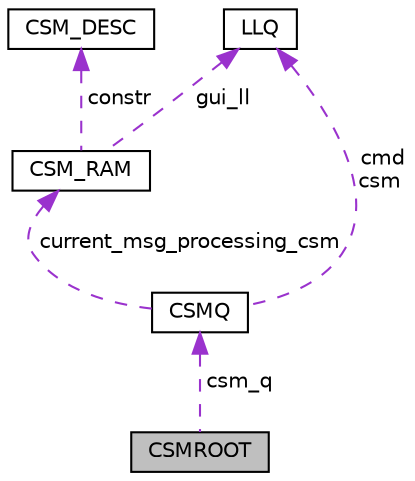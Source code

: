 digraph "CSMROOT"
{
 // LATEX_PDF_SIZE
  edge [fontname="Helvetica",fontsize="10",labelfontname="Helvetica",labelfontsize="10"];
  node [fontname="Helvetica",fontsize="10",shape=record];
  Node1 [label="CSMROOT",height=0.2,width=0.4,color="black", fillcolor="grey75", style="filled", fontcolor="black",tooltip="Root of the all CSM."];
  Node2 -> Node1 [dir="back",color="darkorchid3",fontsize="10",style="dashed",label=" csm_q" ,fontname="Helvetica"];
  Node2 [label="CSMQ",height=0.2,width=0.4,color="black", fillcolor="white", style="filled",URL="$group___c_s_m.html#struct_c_s_m_q",tooltip="Lists of the CSM."];
  Node3 -> Node2 [dir="back",color="darkorchid3",fontsize="10",style="dashed",label=" current_msg_processing_csm" ,fontname="Helvetica"];
  Node3 [label="CSM_RAM",height=0.2,width=0.4,color="black", fillcolor="white", style="filled",URL="$group___c_s_m.html#struct_c_s_m___r_a_m",tooltip="CSM object."];
  Node4 -> Node3 [dir="back",color="darkorchid3",fontsize="10",style="dashed",label=" constr" ,fontname="Helvetica"];
  Node4 [label="CSM_DESC",height=0.2,width=0.4,color="black", fillcolor="white", style="filled",URL="$group___c_s_m.html#struct_c_s_m___d_e_s_c",tooltip="CSM description."];
  Node5 -> Node3 [dir="back",color="darkorchid3",fontsize="10",style="dashed",label=" gui_ll" ,fontname="Helvetica"];
  Node5 [label="LLQ",height=0.2,width=0.4,color="black", fillcolor="white", style="filled",URL="$group___s_w_i_l_i_b.html#struct_l_l_q",tooltip="Linked-List header."];
  Node5 -> Node2 [dir="back",color="darkorchid3",fontsize="10",style="dashed",label=" cmd\ncsm" ,fontname="Helvetica"];
}
